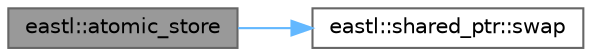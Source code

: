 digraph "eastl::atomic_store"
{
 // LATEX_PDF_SIZE
  bgcolor="transparent";
  edge [fontname=Helvetica,fontsize=10,labelfontname=Helvetica,labelfontsize=10];
  node [fontname=Helvetica,fontsize=10,shape=box,height=0.2,width=0.4];
  rankdir="LR";
  Node1 [id="Node000001",label="eastl::atomic_store",height=0.2,width=0.4,color="gray40", fillcolor="grey60", style="filled", fontcolor="black",tooltip=" "];
  Node1 -> Node2 [id="edge2_Node000001_Node000002",color="steelblue1",style="solid",tooltip=" "];
  Node2 [id="Node000002",label="eastl::shared_ptr::swap",height=0.2,width=0.4,color="grey40", fillcolor="white", style="filled",URL="$classeastl_1_1shared__ptr.html#a7ff81681363e49aeb5abe2734ca69cef",tooltip=" "];
}
